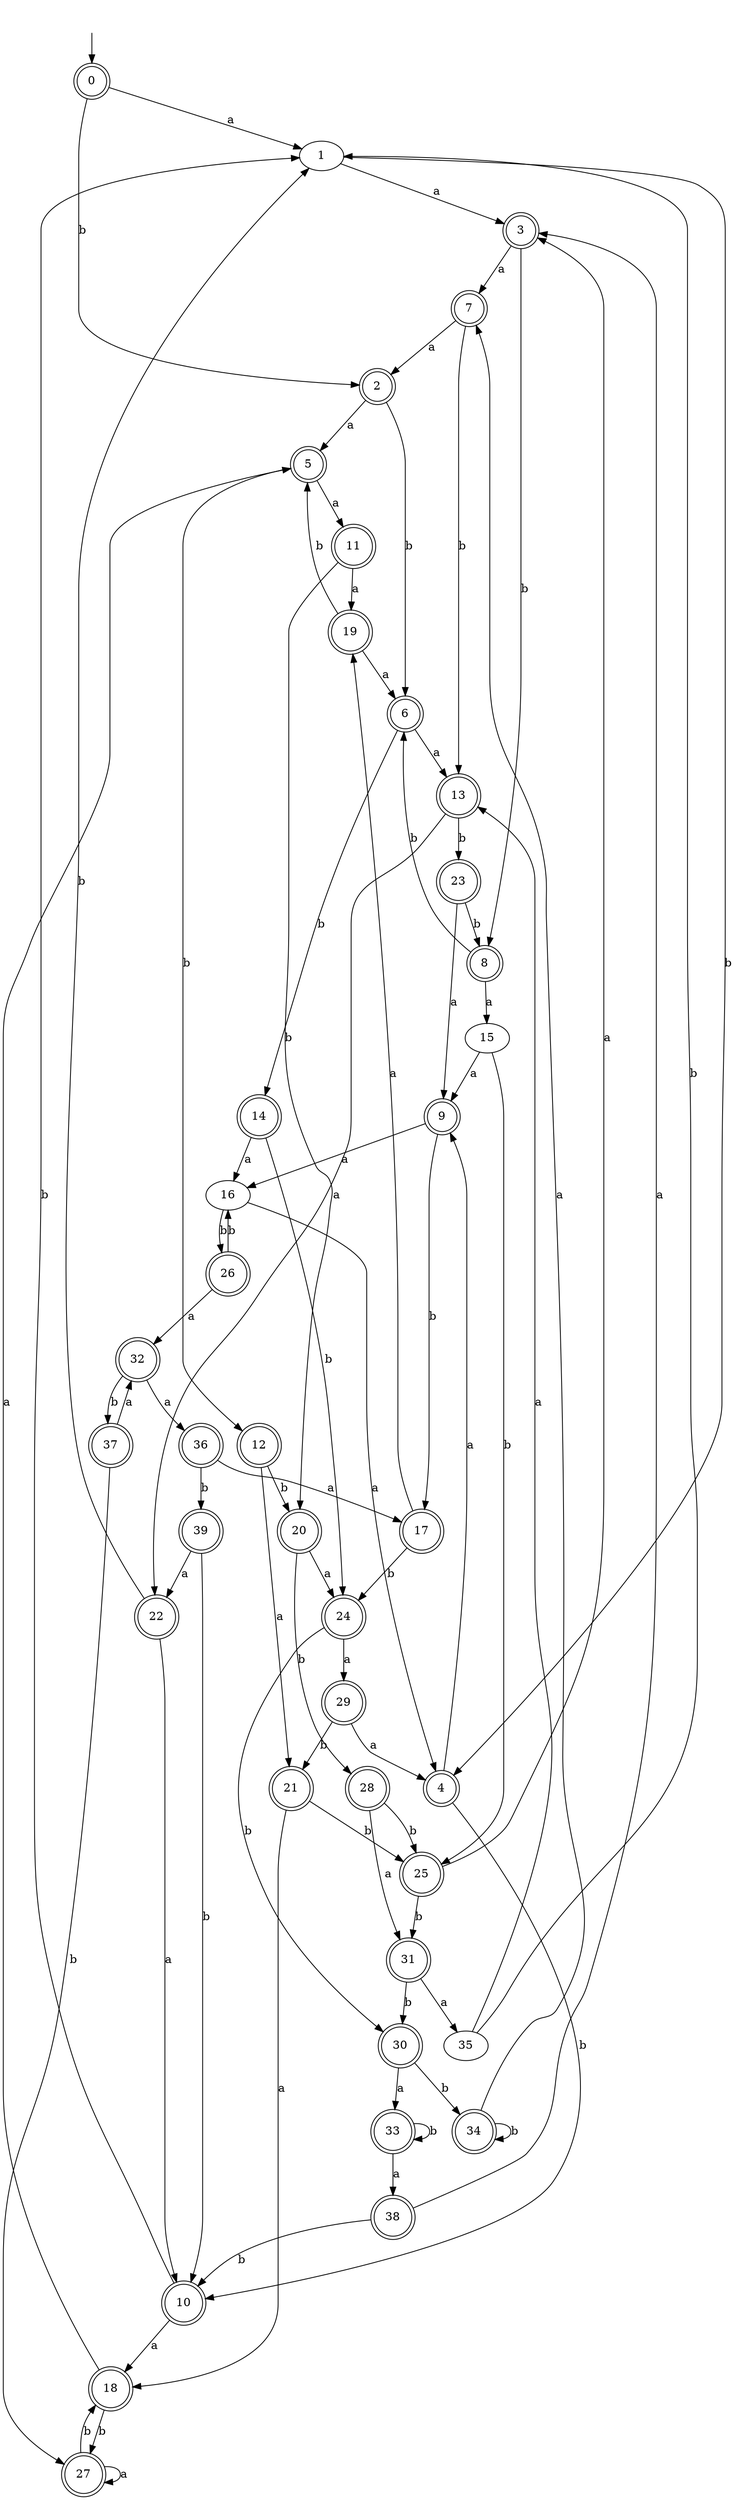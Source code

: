 digraph RandomDFA {
  __start0 [label="", shape=none];
  __start0 -> 0 [label=""];
  0 [shape=circle] [shape=doublecircle]
  0 -> 1 [label="a"]
  0 -> 2 [label="b"]
  1
  1 -> 3 [label="a"]
  1 -> 4 [label="b"]
  2 [shape=doublecircle]
  2 -> 5 [label="a"]
  2 -> 6 [label="b"]
  3 [shape=doublecircle]
  3 -> 7 [label="a"]
  3 -> 8 [label="b"]
  4 [shape=doublecircle]
  4 -> 9 [label="a"]
  4 -> 10 [label="b"]
  5 [shape=doublecircle]
  5 -> 11 [label="a"]
  5 -> 12 [label="b"]
  6 [shape=doublecircle]
  6 -> 13 [label="a"]
  6 -> 14 [label="b"]
  7 [shape=doublecircle]
  7 -> 2 [label="a"]
  7 -> 13 [label="b"]
  8 [shape=doublecircle]
  8 -> 15 [label="a"]
  8 -> 6 [label="b"]
  9 [shape=doublecircle]
  9 -> 16 [label="a"]
  9 -> 17 [label="b"]
  10 [shape=doublecircle]
  10 -> 18 [label="a"]
  10 -> 1 [label="b"]
  11 [shape=doublecircle]
  11 -> 19 [label="a"]
  11 -> 20 [label="b"]
  12 [shape=doublecircle]
  12 -> 21 [label="a"]
  12 -> 20 [label="b"]
  13 [shape=doublecircle]
  13 -> 22 [label="a"]
  13 -> 23 [label="b"]
  14 [shape=doublecircle]
  14 -> 16 [label="a"]
  14 -> 24 [label="b"]
  15
  15 -> 9 [label="a"]
  15 -> 25 [label="b"]
  16
  16 -> 4 [label="a"]
  16 -> 26 [label="b"]
  17 [shape=doublecircle]
  17 -> 19 [label="a"]
  17 -> 24 [label="b"]
  18 [shape=doublecircle]
  18 -> 5 [label="a"]
  18 -> 27 [label="b"]
  19 [shape=doublecircle]
  19 -> 6 [label="a"]
  19 -> 5 [label="b"]
  20 [shape=doublecircle]
  20 -> 24 [label="a"]
  20 -> 28 [label="b"]
  21 [shape=doublecircle]
  21 -> 18 [label="a"]
  21 -> 25 [label="b"]
  22 [shape=doublecircle]
  22 -> 10 [label="a"]
  22 -> 1 [label="b"]
  23 [shape=doublecircle]
  23 -> 9 [label="a"]
  23 -> 8 [label="b"]
  24 [shape=doublecircle]
  24 -> 29 [label="a"]
  24 -> 30 [label="b"]
  25 [shape=doublecircle]
  25 -> 3 [label="a"]
  25 -> 31 [label="b"]
  26 [shape=doublecircle]
  26 -> 32 [label="a"]
  26 -> 16 [label="b"]
  27 [shape=doublecircle]
  27 -> 27 [label="a"]
  27 -> 18 [label="b"]
  28 [shape=doublecircle]
  28 -> 31 [label="a"]
  28 -> 25 [label="b"]
  29 [shape=doublecircle]
  29 -> 4 [label="a"]
  29 -> 21 [label="b"]
  30 [shape=doublecircle]
  30 -> 33 [label="a"]
  30 -> 34 [label="b"]
  31 [shape=doublecircle]
  31 -> 35 [label="a"]
  31 -> 30 [label="b"]
  32 [shape=doublecircle]
  32 -> 36 [label="a"]
  32 -> 37 [label="b"]
  33 [shape=doublecircle]
  33 -> 38 [label="a"]
  33 -> 33 [label="b"]
  34 [shape=doublecircle]
  34 -> 7 [label="a"]
  34 -> 34 [label="b"]
  35
  35 -> 13 [label="a"]
  35 -> 1 [label="b"]
  36 [shape=doublecircle]
  36 -> 17 [label="a"]
  36 -> 39 [label="b"]
  37 [shape=doublecircle]
  37 -> 32 [label="a"]
  37 -> 27 [label="b"]
  38 [shape=doublecircle]
  38 -> 3 [label="a"]
  38 -> 10 [label="b"]
  39 [shape=doublecircle]
  39 -> 22 [label="a"]
  39 -> 10 [label="b"]
}
